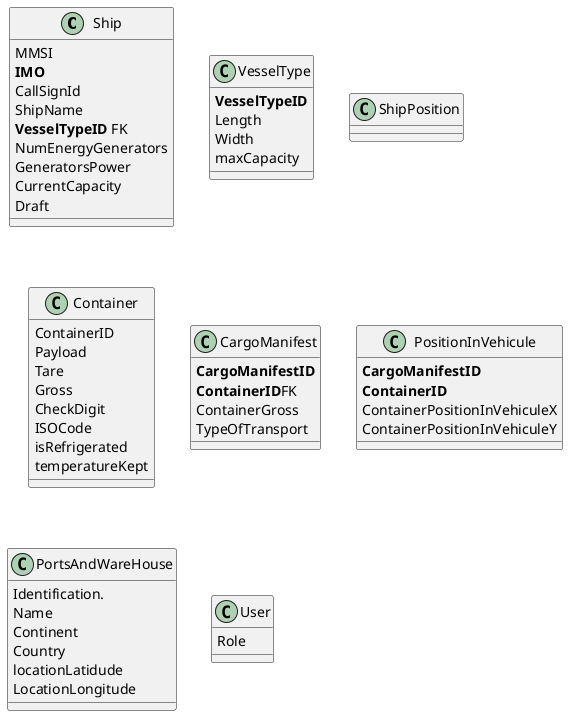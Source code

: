 @startuml
'https://plantuml.com/class-diagram

/'class Company{

}'/

class Ship{
    MMSI
    **IMO**
    CallSignId
    ShipName
    **VesselTypeID** FK
    NumEnergyGenerators
    GeneratorsPower
    CurrentCapacity
    Draft
}

class VesselType{
    **VesselTypeID**
    Length
    Width
    maxCapacity
}

class ShipPosition{}

class Container{
    ContainerID
    Payload
    Tare
    Gross
    CheckDigit
    ISOCode
    isRefrigerated
    temperatureKept
}

class CargoManifest{
    **CargoManifestID**
    **ContainerID**FK
    ContainerGross
    TypeOfTransport
}

class PositionInVehicule{
    **CargoManifestID**
    **ContainerID**
    ContainerPositionInVehiculeX
    ContainerPositionInVehiculeY
}

class PortsAndWareHouse{
    Identification.
    Name
    Continent
    Country
    locationLatidude
    LocationLongitude
}

class User{
 Role
}

@enduml